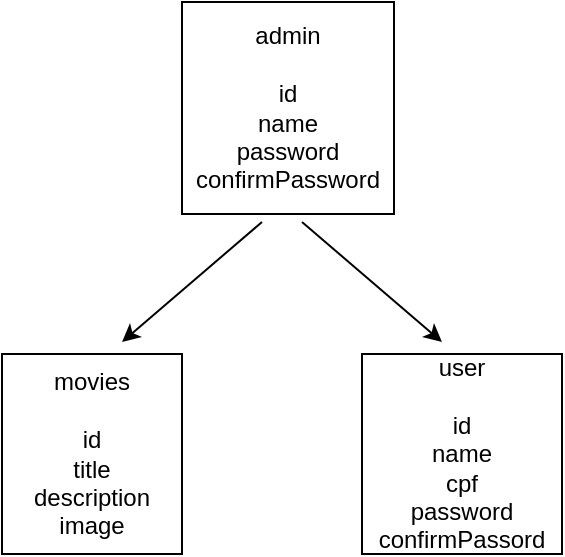<mxfile>
    <diagram id="IpsCU2ea0IRfzaH6y541" name="Page-1">
        <mxGraphModel dx="548" dy="478" grid="1" gridSize="10" guides="1" tooltips="1" connect="1" arrows="1" fold="1" page="1" pageScale="1" pageWidth="827" pageHeight="1169" math="0" shadow="0">
            <root>
                <mxCell id="0"/>
                <mxCell id="1" parent="0"/>
                <mxCell id="2" value="movies&lt;br&gt;&lt;br&gt;id&lt;br&gt;title&lt;br&gt;description&lt;br&gt;image" style="rounded=0;whiteSpace=wrap;html=1;" vertex="1" parent="1">
                    <mxGeometry x="40" y="216" width="90" height="100" as="geometry"/>
                </mxCell>
                <mxCell id="3" value="user&lt;br&gt;&lt;br&gt;id&lt;br&gt;name&lt;br&gt;cpf&lt;br&gt;password&lt;br&gt;confirmPassord&lt;br&gt;" style="rounded=0;whiteSpace=wrap;html=1;" vertex="1" parent="1">
                    <mxGeometry x="220" y="216" width="100" height="100" as="geometry"/>
                </mxCell>
                <mxCell id="4" value="admin&lt;br&gt;&lt;br&gt;id&lt;br&gt;name&lt;br&gt;password&lt;br&gt;confirmPassword" style="whiteSpace=wrap;html=1;aspect=fixed;" vertex="1" parent="1">
                    <mxGeometry x="130" y="40" width="106" height="106" as="geometry"/>
                </mxCell>
                <mxCell id="6" value="" style="endArrow=classic;html=1;" edge="1" parent="1">
                    <mxGeometry width="50" height="50" relative="1" as="geometry">
                        <mxPoint x="190" y="150" as="sourcePoint"/>
                        <mxPoint x="260" y="210" as="targetPoint"/>
                    </mxGeometry>
                </mxCell>
                <mxCell id="7" value="" style="endArrow=classic;html=1;" edge="1" parent="1">
                    <mxGeometry width="50" height="50" relative="1" as="geometry">
                        <mxPoint x="170" y="150" as="sourcePoint"/>
                        <mxPoint x="100" y="210" as="targetPoint"/>
                    </mxGeometry>
                </mxCell>
            </root>
        </mxGraphModel>
    </diagram>
</mxfile>